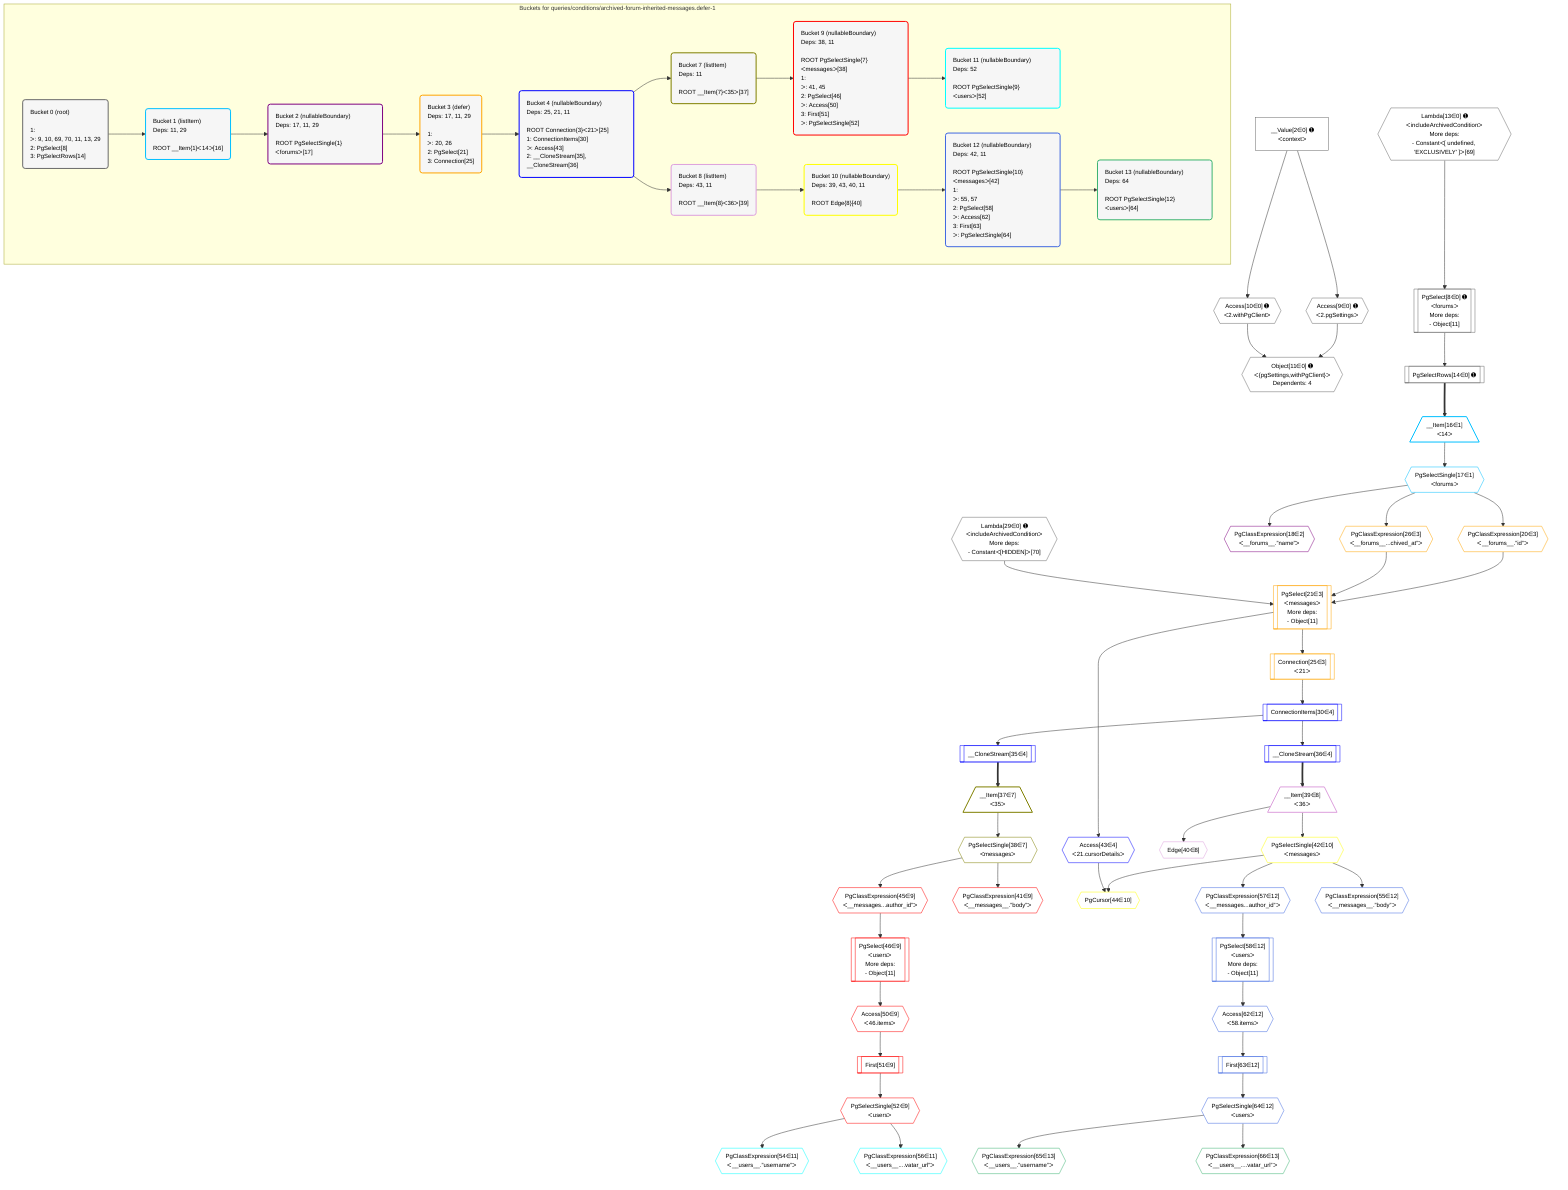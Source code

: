 %%{init: {'themeVariables': { 'fontSize': '12px'}}}%%
graph TD
    classDef path fill:#eee,stroke:#000,color:#000
    classDef plan fill:#fff,stroke-width:1px,color:#000
    classDef itemplan fill:#fff,stroke-width:2px,color:#000
    classDef unbatchedplan fill:#dff,stroke-width:1px,color:#000
    classDef sideeffectplan fill:#fcc,stroke-width:2px,color:#000
    classDef bucket fill:#f6f6f6,color:#000,stroke-width:2px,text-align:left

    subgraph "Buckets for queries/conditions/archived-forum-inherited-messages.defer-1"
    Bucket0("Bucket 0 (root)<br /><br />1: <br />ᐳ: 9, 10, 69, 70, 11, 13, 29<br />2: PgSelect[8]<br />3: PgSelectRows[14]"):::bucket
    Bucket1("Bucket 1 (listItem)<br />Deps: 11, 29<br /><br />ROOT __Item{1}ᐸ14ᐳ[16]"):::bucket
    Bucket2("Bucket 2 (nullableBoundary)<br />Deps: 17, 11, 29<br /><br />ROOT PgSelectSingle{1}ᐸforumsᐳ[17]"):::bucket
    Bucket3("Bucket 3 (defer)<br />Deps: 17, 11, 29<br /><br />1: <br />ᐳ: 20, 26<br />2: PgSelect[21]<br />3: Connection[25]"):::bucket
    Bucket4("Bucket 4 (nullableBoundary)<br />Deps: 25, 21, 11<br /><br />ROOT Connection{3}ᐸ21ᐳ[25]<br />1: ConnectionItems[30]<br />ᐳ: Access[43]<br />2: __CloneStream[35], __CloneStream[36]"):::bucket
    Bucket7("Bucket 7 (listItem)<br />Deps: 11<br /><br />ROOT __Item{7}ᐸ35ᐳ[37]"):::bucket
    Bucket8("Bucket 8 (listItem)<br />Deps: 43, 11<br /><br />ROOT __Item{8}ᐸ36ᐳ[39]"):::bucket
    Bucket9("Bucket 9 (nullableBoundary)<br />Deps: 38, 11<br /><br />ROOT PgSelectSingle{7}ᐸmessagesᐳ[38]<br />1: <br />ᐳ: 41, 45<br />2: PgSelect[46]<br />ᐳ: Access[50]<br />3: First[51]<br />ᐳ: PgSelectSingle[52]"):::bucket
    Bucket10("Bucket 10 (nullableBoundary)<br />Deps: 39, 43, 40, 11<br /><br />ROOT Edge{8}[40]"):::bucket
    Bucket11("Bucket 11 (nullableBoundary)<br />Deps: 52<br /><br />ROOT PgSelectSingle{9}ᐸusersᐳ[52]"):::bucket
    Bucket12("Bucket 12 (nullableBoundary)<br />Deps: 42, 11<br /><br />ROOT PgSelectSingle{10}ᐸmessagesᐳ[42]<br />1: <br />ᐳ: 55, 57<br />2: PgSelect[58]<br />ᐳ: Access[62]<br />3: First[63]<br />ᐳ: PgSelectSingle[64]"):::bucket
    Bucket13("Bucket 13 (nullableBoundary)<br />Deps: 64<br /><br />ROOT PgSelectSingle{12}ᐸusersᐳ[64]"):::bucket
    end
    Bucket0 --> Bucket1
    Bucket1 --> Bucket2
    Bucket2 --> Bucket3
    Bucket3 --> Bucket4
    Bucket4 --> Bucket7 & Bucket8
    Bucket7 --> Bucket9
    Bucket8 --> Bucket10
    Bucket9 --> Bucket11
    Bucket10 --> Bucket12
    Bucket12 --> Bucket13

    %% plan dependencies
    PgSelect8[["PgSelect[8∈0] ➊<br />ᐸforumsᐳ<br />More deps:<br />- Object[11]"]]:::plan
    Lambda13{{"Lambda[13∈0] ➊<br />ᐸincludeArchivedConditionᐳ<br />More deps:<br />- Constantᐸ[ undefined, 'EXCLUSIVELY' ]ᐳ[69]"}}:::plan
    Lambda13 --> PgSelect8
    Object11{{"Object[11∈0] ➊<br />ᐸ{pgSettings,withPgClient}ᐳ<br />Dependents: 4"}}:::plan
    Access9{{"Access[9∈0] ➊<br />ᐸ2.pgSettingsᐳ"}}:::plan
    Access10{{"Access[10∈0] ➊<br />ᐸ2.withPgClientᐳ"}}:::plan
    Access9 & Access10 --> Object11
    __Value2["__Value[2∈0] ➊<br />ᐸcontextᐳ"]:::plan
    __Value2 --> Access9
    __Value2 --> Access10
    PgSelectRows14[["PgSelectRows[14∈0] ➊"]]:::plan
    PgSelect8 --> PgSelectRows14
    Lambda29{{"Lambda[29∈0] ➊<br />ᐸincludeArchivedConditionᐳ<br />More deps:<br />- Constantᐸ[HIDDEN]ᐳ[70]"}}:::plan
    __Item16[/"__Item[16∈1]<br />ᐸ14ᐳ"\]:::itemplan
    PgSelectRows14 ==> __Item16
    PgSelectSingle17{{"PgSelectSingle[17∈1]<br />ᐸforumsᐳ"}}:::plan
    __Item16 --> PgSelectSingle17
    PgClassExpression18{{"PgClassExpression[18∈2]<br />ᐸ__forums__.”name”ᐳ"}}:::plan
    PgSelectSingle17 --> PgClassExpression18
    PgSelect21[["PgSelect[21∈3]<br />ᐸmessagesᐳ<br />More deps:<br />- Object[11]"]]:::plan
    PgClassExpression20{{"PgClassExpression[20∈3]<br />ᐸ__forums__.”id”ᐳ"}}:::plan
    PgClassExpression26{{"PgClassExpression[26∈3]<br />ᐸ__forums__...chived_at”ᐳ"}}:::plan
    PgClassExpression20 & PgClassExpression26 & Lambda29 --> PgSelect21
    PgSelectSingle17 --> PgClassExpression20
    Connection25[["Connection[25∈3]<br />ᐸ21ᐳ"]]:::plan
    PgSelect21 --> Connection25
    PgSelectSingle17 --> PgClassExpression26
    ConnectionItems30[["ConnectionItems[30∈4]"]]:::plan
    Connection25 --> ConnectionItems30
    __CloneStream35[["__CloneStream[35∈4]"]]:::plan
    ConnectionItems30 --> __CloneStream35
    __CloneStream36[["__CloneStream[36∈4]"]]:::plan
    ConnectionItems30 --> __CloneStream36
    Access43{{"Access[43∈4]<br />ᐸ21.cursorDetailsᐳ"}}:::plan
    PgSelect21 --> Access43
    __Item37[/"__Item[37∈7]<br />ᐸ35ᐳ"\]:::itemplan
    __CloneStream35 ==> __Item37
    PgSelectSingle38{{"PgSelectSingle[38∈7]<br />ᐸmessagesᐳ"}}:::plan
    __Item37 --> PgSelectSingle38
    __Item39[/"__Item[39∈8]<br />ᐸ36ᐳ"\]:::itemplan
    __CloneStream36 ==> __Item39
    Edge40{{"Edge[40∈8]"}}:::plan
    __Item39 --> Edge40
    PgSelect46[["PgSelect[46∈9]<br />ᐸusersᐳ<br />More deps:<br />- Object[11]"]]:::plan
    PgClassExpression45{{"PgClassExpression[45∈9]<br />ᐸ__messages...author_id”ᐳ"}}:::plan
    PgClassExpression45 --> PgSelect46
    PgClassExpression41{{"PgClassExpression[41∈9]<br />ᐸ__messages__.”body”ᐳ"}}:::plan
    PgSelectSingle38 --> PgClassExpression41
    PgSelectSingle38 --> PgClassExpression45
    Access50{{"Access[50∈9]<br />ᐸ46.itemsᐳ"}}:::plan
    PgSelect46 --> Access50
    First51[["First[51∈9]"]]:::plan
    Access50 --> First51
    PgSelectSingle52{{"PgSelectSingle[52∈9]<br />ᐸusersᐳ"}}:::plan
    First51 --> PgSelectSingle52
    PgCursor44{{"PgCursor[44∈10]"}}:::plan
    PgSelectSingle42{{"PgSelectSingle[42∈10]<br />ᐸmessagesᐳ"}}:::plan
    PgSelectSingle42 & Access43 --> PgCursor44
    __Item39 --> PgSelectSingle42
    PgClassExpression54{{"PgClassExpression[54∈11]<br />ᐸ__users__.”username”ᐳ"}}:::plan
    PgSelectSingle52 --> PgClassExpression54
    PgClassExpression56{{"PgClassExpression[56∈11]<br />ᐸ__users__....vatar_url”ᐳ"}}:::plan
    PgSelectSingle52 --> PgClassExpression56
    PgSelect58[["PgSelect[58∈12]<br />ᐸusersᐳ<br />More deps:<br />- Object[11]"]]:::plan
    PgClassExpression57{{"PgClassExpression[57∈12]<br />ᐸ__messages...author_id”ᐳ"}}:::plan
    PgClassExpression57 --> PgSelect58
    PgClassExpression55{{"PgClassExpression[55∈12]<br />ᐸ__messages__.”body”ᐳ"}}:::plan
    PgSelectSingle42 --> PgClassExpression55
    PgSelectSingle42 --> PgClassExpression57
    Access62{{"Access[62∈12]<br />ᐸ58.itemsᐳ"}}:::plan
    PgSelect58 --> Access62
    First63[["First[63∈12]"]]:::plan
    Access62 --> First63
    PgSelectSingle64{{"PgSelectSingle[64∈12]<br />ᐸusersᐳ"}}:::plan
    First63 --> PgSelectSingle64
    PgClassExpression65{{"PgClassExpression[65∈13]<br />ᐸ__users__.”username”ᐳ"}}:::plan
    PgSelectSingle64 --> PgClassExpression65
    PgClassExpression66{{"PgClassExpression[66∈13]<br />ᐸ__users__....vatar_url”ᐳ"}}:::plan
    PgSelectSingle64 --> PgClassExpression66

    %% define steps
    classDef bucket0 stroke:#696969
    class Bucket0,__Value2,PgSelect8,Access9,Access10,Object11,Lambda13,PgSelectRows14,Lambda29 bucket0
    classDef bucket1 stroke:#00bfff
    class Bucket1,__Item16,PgSelectSingle17 bucket1
    classDef bucket2 stroke:#7f007f
    class Bucket2,PgClassExpression18 bucket2
    classDef bucket3 stroke:#ffa500
    class Bucket3,PgClassExpression20,PgSelect21,Connection25,PgClassExpression26 bucket3
    classDef bucket4 stroke:#0000ff
    class Bucket4,ConnectionItems30,__CloneStream35,__CloneStream36,Access43 bucket4
    classDef bucket7 stroke:#808000
    class Bucket7,__Item37,PgSelectSingle38 bucket7
    classDef bucket8 stroke:#dda0dd
    class Bucket8,__Item39,Edge40 bucket8
    classDef bucket9 stroke:#ff0000
    class Bucket9,PgClassExpression41,PgClassExpression45,PgSelect46,Access50,First51,PgSelectSingle52 bucket9
    classDef bucket10 stroke:#ffff00
    class Bucket10,PgSelectSingle42,PgCursor44 bucket10
    classDef bucket11 stroke:#00ffff
    class Bucket11,PgClassExpression54,PgClassExpression56 bucket11
    classDef bucket12 stroke:#4169e1
    class Bucket12,PgClassExpression55,PgClassExpression57,PgSelect58,Access62,First63,PgSelectSingle64 bucket12
    classDef bucket13 stroke:#3cb371
    class Bucket13,PgClassExpression65,PgClassExpression66 bucket13